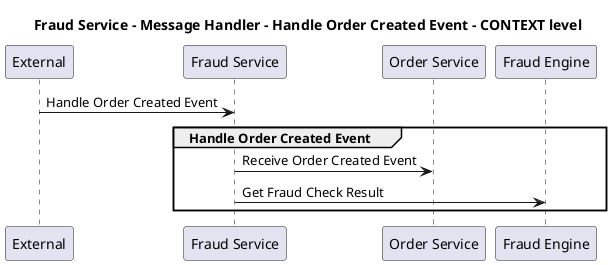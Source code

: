 @startuml

title Fraud Service - Message Handler - Handle Order Created Event - CONTEXT level

participant "External" as C4InterFlow.SoftwareSystems.ExternalSystem
participant "Fraud Service" as ECommercePlatform.SoftwareSystems.FraudService
participant "Order Service" as ECommercePlatform.SoftwareSystems.OrderService
participant "Fraud Engine" as ECommercePlatform.SoftwareSystems.FraudEngine

C4InterFlow.SoftwareSystems.ExternalSystem -> ECommercePlatform.SoftwareSystems.FraudService : Handle Order Created Event
group Handle Order Created Event
ECommercePlatform.SoftwareSystems.FraudService -> ECommercePlatform.SoftwareSystems.OrderService : Receive Order Created Event
ECommercePlatform.SoftwareSystems.FraudService -> ECommercePlatform.SoftwareSystems.FraudEngine : Get Fraud Check Result
end


@enduml
